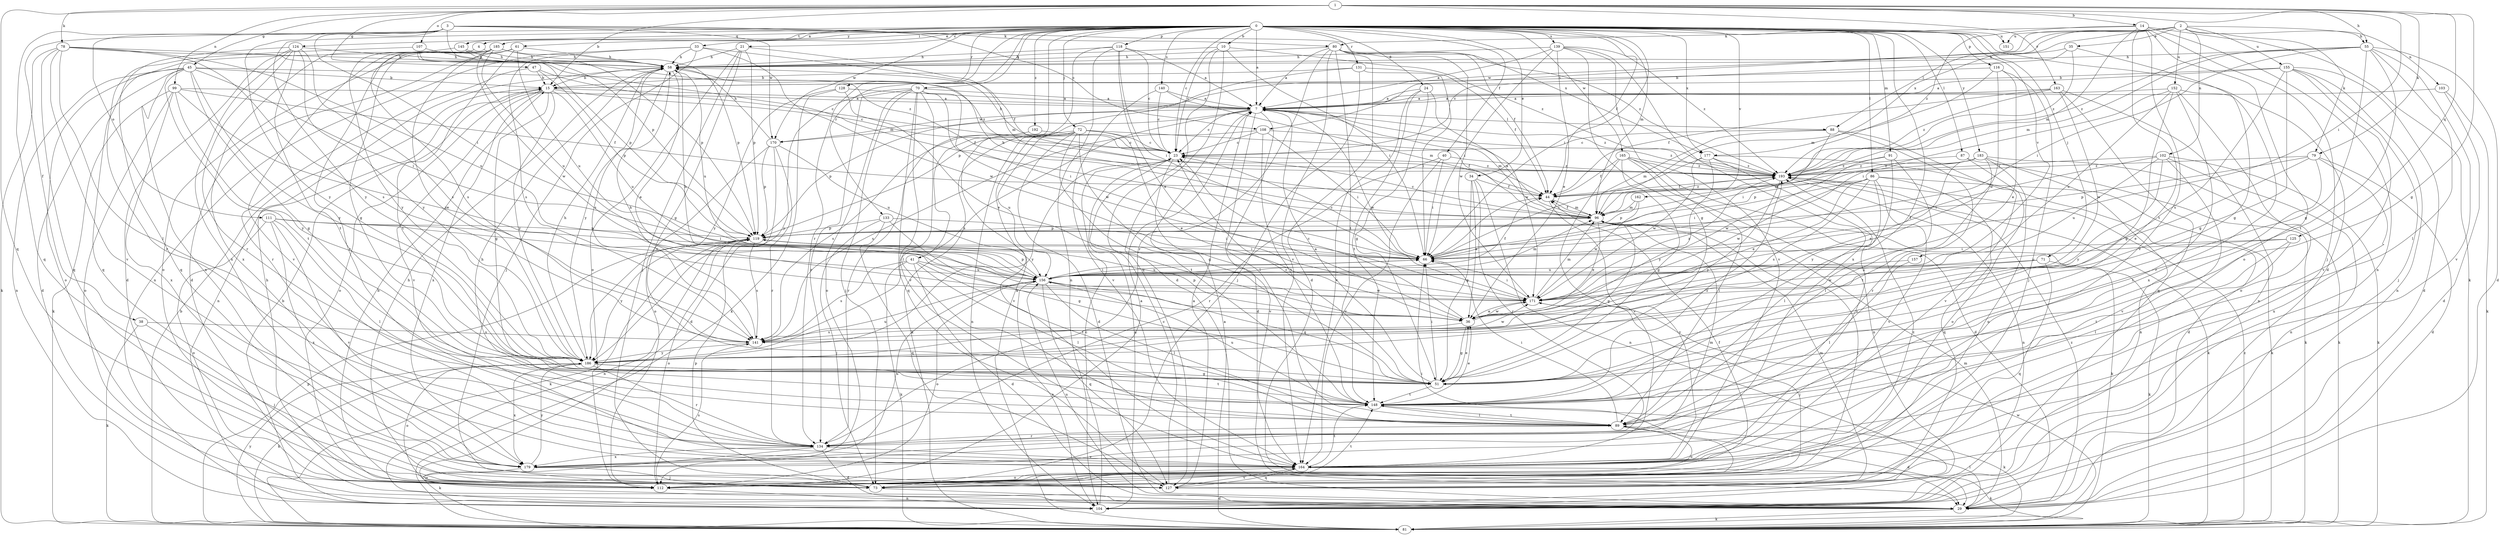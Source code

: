 strict digraph  {
0;
1;
2;
3;
4;
7;
10;
14;
15;
21;
23;
24;
29;
33;
34;
35;
36;
38;
40;
41;
44;
45;
47;
51;
55;
58;
61;
66;
70;
71;
72;
73;
78;
79;
80;
81;
86;
87;
88;
89;
91;
96;
99;
102;
103;
104;
107;
108;
111;
112;
116;
118;
119;
124;
125;
127;
128;
131;
133;
134;
139;
140;
141;
145;
148;
151;
152;
155;
156;
157;
162;
163;
164;
165;
170;
171;
177;
179;
183;
185;
186;
192;
193;
0 -> 4  [label=a];
0 -> 7  [label=a];
0 -> 10  [label=b];
0 -> 21  [label=c];
0 -> 23  [label=c];
0 -> 24  [label=d];
0 -> 29  [label=d];
0 -> 33  [label=e];
0 -> 34  [label=e];
0 -> 38  [label=f];
0 -> 40  [label=f];
0 -> 41  [label=f];
0 -> 44  [label=f];
0 -> 61  [label=i];
0 -> 66  [label=i];
0 -> 70  [label=j];
0 -> 71  [label=j];
0 -> 72  [label=j];
0 -> 86  [label=l];
0 -> 87  [label=l];
0 -> 91  [label=m];
0 -> 96  [label=m];
0 -> 116  [label=p];
0 -> 118  [label=p];
0 -> 124  [label=q];
0 -> 128  [label=r];
0 -> 131  [label=r];
0 -> 133  [label=r];
0 -> 134  [label=r];
0 -> 139  [label=s];
0 -> 140  [label=s];
0 -> 145  [label=t];
0 -> 148  [label=t];
0 -> 151  [label=u];
0 -> 157  [label=v];
0 -> 162  [label=v];
0 -> 165  [label=w];
0 -> 170  [label=w];
0 -> 177  [label=x];
0 -> 183  [label=y];
0 -> 185  [label=y];
0 -> 186  [label=y];
0 -> 192  [label=z];
1 -> 14  [label=b];
1 -> 15  [label=b];
1 -> 45  [label=g];
1 -> 47  [label=g];
1 -> 51  [label=g];
1 -> 55  [label=h];
1 -> 66  [label=i];
1 -> 78  [label=k];
1 -> 79  [label=k];
1 -> 99  [label=n];
1 -> 107  [label=o];
1 -> 125  [label=q];
1 -> 127  [label=q];
1 -> 163  [label=v];
2 -> 35  [label=e];
2 -> 55  [label=h];
2 -> 79  [label=k];
2 -> 88  [label=l];
2 -> 102  [label=n];
2 -> 103  [label=n];
2 -> 108  [label=o];
2 -> 151  [label=u];
2 -> 152  [label=u];
2 -> 155  [label=u];
2 -> 170  [label=w];
2 -> 177  [label=x];
3 -> 66  [label=i];
3 -> 80  [label=k];
3 -> 108  [label=o];
3 -> 111  [label=o];
3 -> 119  [label=p];
3 -> 127  [label=q];
3 -> 170  [label=w];
3 -> 177  [label=x];
3 -> 186  [label=y];
4 -> 58  [label=h];
4 -> 141  [label=s];
4 -> 186  [label=y];
7 -> 23  [label=c];
7 -> 29  [label=d];
7 -> 88  [label=l];
7 -> 89  [label=l];
7 -> 96  [label=m];
7 -> 119  [label=p];
7 -> 141  [label=s];
7 -> 170  [label=w];
7 -> 171  [label=w];
7 -> 193  [label=z];
10 -> 23  [label=c];
10 -> 29  [label=d];
10 -> 58  [label=h];
10 -> 66  [label=i];
10 -> 127  [label=q];
10 -> 193  [label=z];
14 -> 73  [label=j];
14 -> 80  [label=k];
14 -> 81  [label=k];
14 -> 96  [label=m];
14 -> 104  [label=n];
14 -> 112  [label=o];
14 -> 148  [label=t];
14 -> 164  [label=v];
14 -> 193  [label=z];
15 -> 7  [label=a];
15 -> 23  [label=c];
15 -> 51  [label=g];
15 -> 104  [label=n];
15 -> 112  [label=o];
15 -> 156  [label=u];
15 -> 164  [label=v];
15 -> 179  [label=x];
15 -> 186  [label=y];
21 -> 51  [label=g];
21 -> 58  [label=h];
21 -> 73  [label=j];
21 -> 96  [label=m];
21 -> 112  [label=o];
21 -> 119  [label=p];
23 -> 58  [label=h];
23 -> 104  [label=n];
23 -> 164  [label=v];
23 -> 186  [label=y];
23 -> 193  [label=z];
24 -> 7  [label=a];
24 -> 51  [label=g];
24 -> 148  [label=t];
24 -> 164  [label=v];
24 -> 171  [label=w];
29 -> 81  [label=k];
29 -> 89  [label=l];
29 -> 96  [label=m];
29 -> 156  [label=u];
29 -> 193  [label=z];
33 -> 44  [label=f];
33 -> 58  [label=h];
33 -> 73  [label=j];
33 -> 104  [label=n];
33 -> 141  [label=s];
33 -> 171  [label=w];
34 -> 36  [label=e];
34 -> 44  [label=f];
34 -> 51  [label=g];
34 -> 104  [label=n];
34 -> 134  [label=r];
35 -> 23  [label=c];
35 -> 51  [label=g];
35 -> 58  [label=h];
35 -> 193  [label=z];
36 -> 23  [label=c];
36 -> 51  [label=g];
36 -> 119  [label=p];
36 -> 141  [label=s];
36 -> 171  [label=w];
38 -> 73  [label=j];
38 -> 81  [label=k];
38 -> 141  [label=s];
40 -> 66  [label=i];
40 -> 134  [label=r];
40 -> 164  [label=v];
40 -> 193  [label=z];
41 -> 29  [label=d];
41 -> 81  [label=k];
41 -> 89  [label=l];
41 -> 141  [label=s];
41 -> 148  [label=t];
41 -> 156  [label=u];
44 -> 96  [label=m];
44 -> 164  [label=v];
44 -> 193  [label=z];
45 -> 15  [label=b];
45 -> 29  [label=d];
45 -> 51  [label=g];
45 -> 66  [label=i];
45 -> 104  [label=n];
45 -> 112  [label=o];
45 -> 148  [label=t];
45 -> 179  [label=x];
45 -> 186  [label=y];
45 -> 193  [label=z];
47 -> 15  [label=b];
47 -> 23  [label=c];
47 -> 119  [label=p];
47 -> 134  [label=r];
51 -> 7  [label=a];
51 -> 23  [label=c];
51 -> 36  [label=e];
51 -> 66  [label=i];
51 -> 148  [label=t];
55 -> 29  [label=d];
55 -> 51  [label=g];
55 -> 58  [label=h];
55 -> 66  [label=i];
55 -> 89  [label=l];
55 -> 96  [label=m];
55 -> 148  [label=t];
55 -> 164  [label=v];
55 -> 193  [label=z];
58 -> 15  [label=b];
58 -> 36  [label=e];
58 -> 141  [label=s];
58 -> 156  [label=u];
58 -> 186  [label=y];
61 -> 29  [label=d];
61 -> 58  [label=h];
61 -> 112  [label=o];
61 -> 148  [label=t];
61 -> 156  [label=u];
66 -> 23  [label=c];
66 -> 44  [label=f];
66 -> 156  [label=u];
70 -> 7  [label=a];
70 -> 66  [label=i];
70 -> 73  [label=j];
70 -> 89  [label=l];
70 -> 112  [label=o];
70 -> 127  [label=q];
70 -> 134  [label=r];
70 -> 164  [label=v];
70 -> 171  [label=w];
70 -> 186  [label=y];
71 -> 81  [label=k];
71 -> 127  [label=q];
71 -> 156  [label=u];
71 -> 171  [label=w];
72 -> 23  [label=c];
72 -> 29  [label=d];
72 -> 36  [label=e];
72 -> 44  [label=f];
72 -> 51  [label=g];
72 -> 81  [label=k];
72 -> 104  [label=n];
72 -> 141  [label=s];
72 -> 148  [label=t];
72 -> 156  [label=u];
72 -> 164  [label=v];
73 -> 15  [label=b];
73 -> 29  [label=d];
73 -> 58  [label=h];
73 -> 66  [label=i];
73 -> 119  [label=p];
78 -> 58  [label=h];
78 -> 81  [label=k];
78 -> 89  [label=l];
78 -> 96  [label=m];
78 -> 127  [label=q];
78 -> 141  [label=s];
78 -> 156  [label=u];
78 -> 164  [label=v];
79 -> 29  [label=d];
79 -> 36  [label=e];
79 -> 119  [label=p];
79 -> 148  [label=t];
79 -> 179  [label=x];
79 -> 193  [label=z];
80 -> 7  [label=a];
80 -> 29  [label=d];
80 -> 44  [label=f];
80 -> 58  [label=h];
80 -> 134  [label=r];
80 -> 148  [label=t];
80 -> 164  [label=v];
80 -> 171  [label=w];
80 -> 193  [label=z];
81 -> 7  [label=a];
81 -> 15  [label=b];
81 -> 119  [label=p];
81 -> 171  [label=w];
81 -> 186  [label=y];
81 -> 193  [label=z];
86 -> 36  [label=e];
86 -> 44  [label=f];
86 -> 66  [label=i];
86 -> 81  [label=k];
86 -> 89  [label=l];
86 -> 127  [label=q];
86 -> 141  [label=s];
86 -> 164  [label=v];
86 -> 171  [label=w];
87 -> 81  [label=k];
87 -> 112  [label=o];
87 -> 193  [label=z];
88 -> 23  [label=c];
88 -> 66  [label=i];
88 -> 96  [label=m];
88 -> 134  [label=r];
88 -> 164  [label=v];
89 -> 29  [label=d];
89 -> 66  [label=i];
89 -> 112  [label=o];
89 -> 134  [label=r];
89 -> 148  [label=t];
91 -> 89  [label=l];
91 -> 171  [label=w];
91 -> 186  [label=y];
91 -> 193  [label=z];
96 -> 7  [label=a];
96 -> 23  [label=c];
96 -> 36  [label=e];
96 -> 44  [label=f];
96 -> 51  [label=g];
96 -> 58  [label=h];
96 -> 73  [label=j];
96 -> 81  [label=k];
96 -> 119  [label=p];
99 -> 7  [label=a];
99 -> 36  [label=e];
99 -> 44  [label=f];
99 -> 81  [label=k];
99 -> 112  [label=o];
99 -> 179  [label=x];
99 -> 186  [label=y];
102 -> 66  [label=i];
102 -> 81  [label=k];
102 -> 104  [label=n];
102 -> 156  [label=u];
102 -> 164  [label=v];
102 -> 186  [label=y];
102 -> 193  [label=z];
103 -> 7  [label=a];
103 -> 29  [label=d];
103 -> 81  [label=k];
104 -> 15  [label=b];
104 -> 23  [label=c];
107 -> 58  [label=h];
107 -> 119  [label=p];
107 -> 134  [label=r];
107 -> 193  [label=z];
108 -> 23  [label=c];
108 -> 66  [label=i];
108 -> 141  [label=s];
108 -> 148  [label=t];
108 -> 193  [label=z];
111 -> 66  [label=i];
111 -> 89  [label=l];
111 -> 112  [label=o];
111 -> 119  [label=p];
111 -> 156  [label=u];
111 -> 164  [label=v];
111 -> 179  [label=x];
112 -> 7  [label=a];
112 -> 44  [label=f];
112 -> 58  [label=h];
112 -> 104  [label=n];
112 -> 141  [label=s];
112 -> 148  [label=t];
112 -> 193  [label=z];
116 -> 15  [label=b];
116 -> 36  [label=e];
116 -> 73  [label=j];
116 -> 96  [label=m];
116 -> 171  [label=w];
118 -> 7  [label=a];
118 -> 23  [label=c];
118 -> 36  [label=e];
118 -> 58  [label=h];
118 -> 66  [label=i];
118 -> 81  [label=k];
118 -> 104  [label=n];
119 -> 66  [label=i];
119 -> 81  [label=k];
119 -> 104  [label=n];
119 -> 112  [label=o];
119 -> 141  [label=s];
119 -> 186  [label=y];
124 -> 29  [label=d];
124 -> 58  [label=h];
124 -> 127  [label=q];
124 -> 134  [label=r];
124 -> 141  [label=s];
124 -> 148  [label=t];
124 -> 179  [label=x];
124 -> 186  [label=y];
125 -> 66  [label=i];
125 -> 89  [label=l];
125 -> 148  [label=t];
125 -> 156  [label=u];
127 -> 7  [label=a];
127 -> 23  [label=c];
127 -> 96  [label=m];
127 -> 164  [label=v];
128 -> 7  [label=a];
128 -> 36  [label=e];
128 -> 81  [label=k];
128 -> 186  [label=y];
131 -> 15  [label=b];
131 -> 44  [label=f];
131 -> 66  [label=i];
131 -> 73  [label=j];
131 -> 119  [label=p];
133 -> 51  [label=g];
133 -> 66  [label=i];
133 -> 73  [label=j];
133 -> 119  [label=p];
133 -> 127  [label=q];
134 -> 29  [label=d];
134 -> 58  [label=h];
134 -> 81  [label=k];
134 -> 164  [label=v];
134 -> 179  [label=x];
139 -> 7  [label=a];
139 -> 36  [label=e];
139 -> 51  [label=g];
139 -> 58  [label=h];
139 -> 66  [label=i];
139 -> 164  [label=v];
139 -> 179  [label=x];
139 -> 193  [label=z];
140 -> 7  [label=a];
140 -> 23  [label=c];
140 -> 96  [label=m];
140 -> 164  [label=v];
141 -> 58  [label=h];
141 -> 171  [label=w];
141 -> 186  [label=y];
145 -> 58  [label=h];
145 -> 119  [label=p];
145 -> 127  [label=q];
148 -> 36  [label=e];
148 -> 81  [label=k];
148 -> 89  [label=l];
148 -> 156  [label=u];
148 -> 193  [label=z];
152 -> 7  [label=a];
152 -> 51  [label=g];
152 -> 66  [label=i];
152 -> 112  [label=o];
152 -> 134  [label=r];
152 -> 156  [label=u];
152 -> 179  [label=x];
155 -> 7  [label=a];
155 -> 15  [label=b];
155 -> 29  [label=d];
155 -> 51  [label=g];
155 -> 73  [label=j];
155 -> 104  [label=n];
155 -> 141  [label=s];
155 -> 164  [label=v];
156 -> 44  [label=f];
156 -> 51  [label=g];
156 -> 66  [label=i];
156 -> 89  [label=l];
156 -> 96  [label=m];
156 -> 104  [label=n];
156 -> 112  [label=o];
156 -> 119  [label=p];
156 -> 127  [label=q];
156 -> 171  [label=w];
157 -> 89  [label=l];
157 -> 156  [label=u];
162 -> 96  [label=m];
162 -> 119  [label=p];
162 -> 171  [label=w];
163 -> 7  [label=a];
163 -> 44  [label=f];
163 -> 104  [label=n];
163 -> 127  [label=q];
163 -> 171  [label=w];
163 -> 193  [label=z];
164 -> 81  [label=k];
164 -> 112  [label=o];
164 -> 127  [label=q];
164 -> 148  [label=t];
165 -> 29  [label=d];
165 -> 44  [label=f];
165 -> 51  [label=g];
165 -> 89  [label=l];
165 -> 104  [label=n];
165 -> 164  [label=v];
165 -> 193  [label=z];
170 -> 29  [label=d];
170 -> 58  [label=h];
170 -> 112  [label=o];
170 -> 119  [label=p];
170 -> 134  [label=r];
170 -> 156  [label=u];
171 -> 36  [label=e];
171 -> 58  [label=h];
171 -> 66  [label=i];
171 -> 73  [label=j];
171 -> 96  [label=m];
171 -> 193  [label=z];
177 -> 29  [label=d];
177 -> 66  [label=i];
177 -> 164  [label=v];
177 -> 171  [label=w];
177 -> 186  [label=y];
177 -> 193  [label=z];
179 -> 73  [label=j];
179 -> 96  [label=m];
179 -> 112  [label=o];
179 -> 156  [label=u];
179 -> 186  [label=y];
183 -> 36  [label=e];
183 -> 81  [label=k];
183 -> 96  [label=m];
183 -> 104  [label=n];
183 -> 112  [label=o];
183 -> 119  [label=p];
183 -> 148  [label=t];
183 -> 193  [label=z];
185 -> 51  [label=g];
185 -> 58  [label=h];
185 -> 119  [label=p];
185 -> 134  [label=r];
185 -> 156  [label=u];
185 -> 164  [label=v];
185 -> 171  [label=w];
185 -> 179  [label=x];
185 -> 186  [label=y];
186 -> 51  [label=g];
186 -> 58  [label=h];
186 -> 81  [label=k];
186 -> 112  [label=o];
186 -> 134  [label=r];
186 -> 148  [label=t];
186 -> 156  [label=u];
186 -> 179  [label=x];
192 -> 23  [label=c];
192 -> 134  [label=r];
193 -> 44  [label=f];
193 -> 81  [label=k];
193 -> 104  [label=n];
193 -> 186  [label=y];
}
